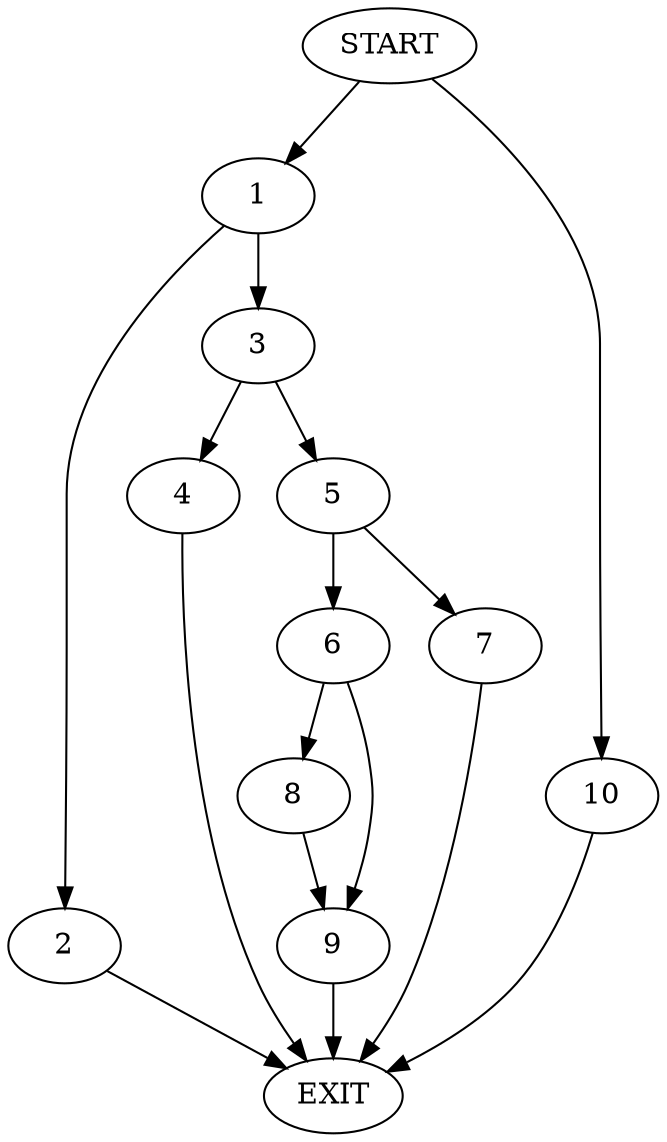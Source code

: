 digraph {
0 [label="START"]
11 [label="EXIT"]
0 -> 1
1 -> 2
1 -> 3
3 -> 4
3 -> 5
2 -> 11
5 -> 6
5 -> 7
4 -> 11
7 -> 11
6 -> 8
6 -> 9
8 -> 9
9 -> 11
0 -> 10
10 -> 11
}

